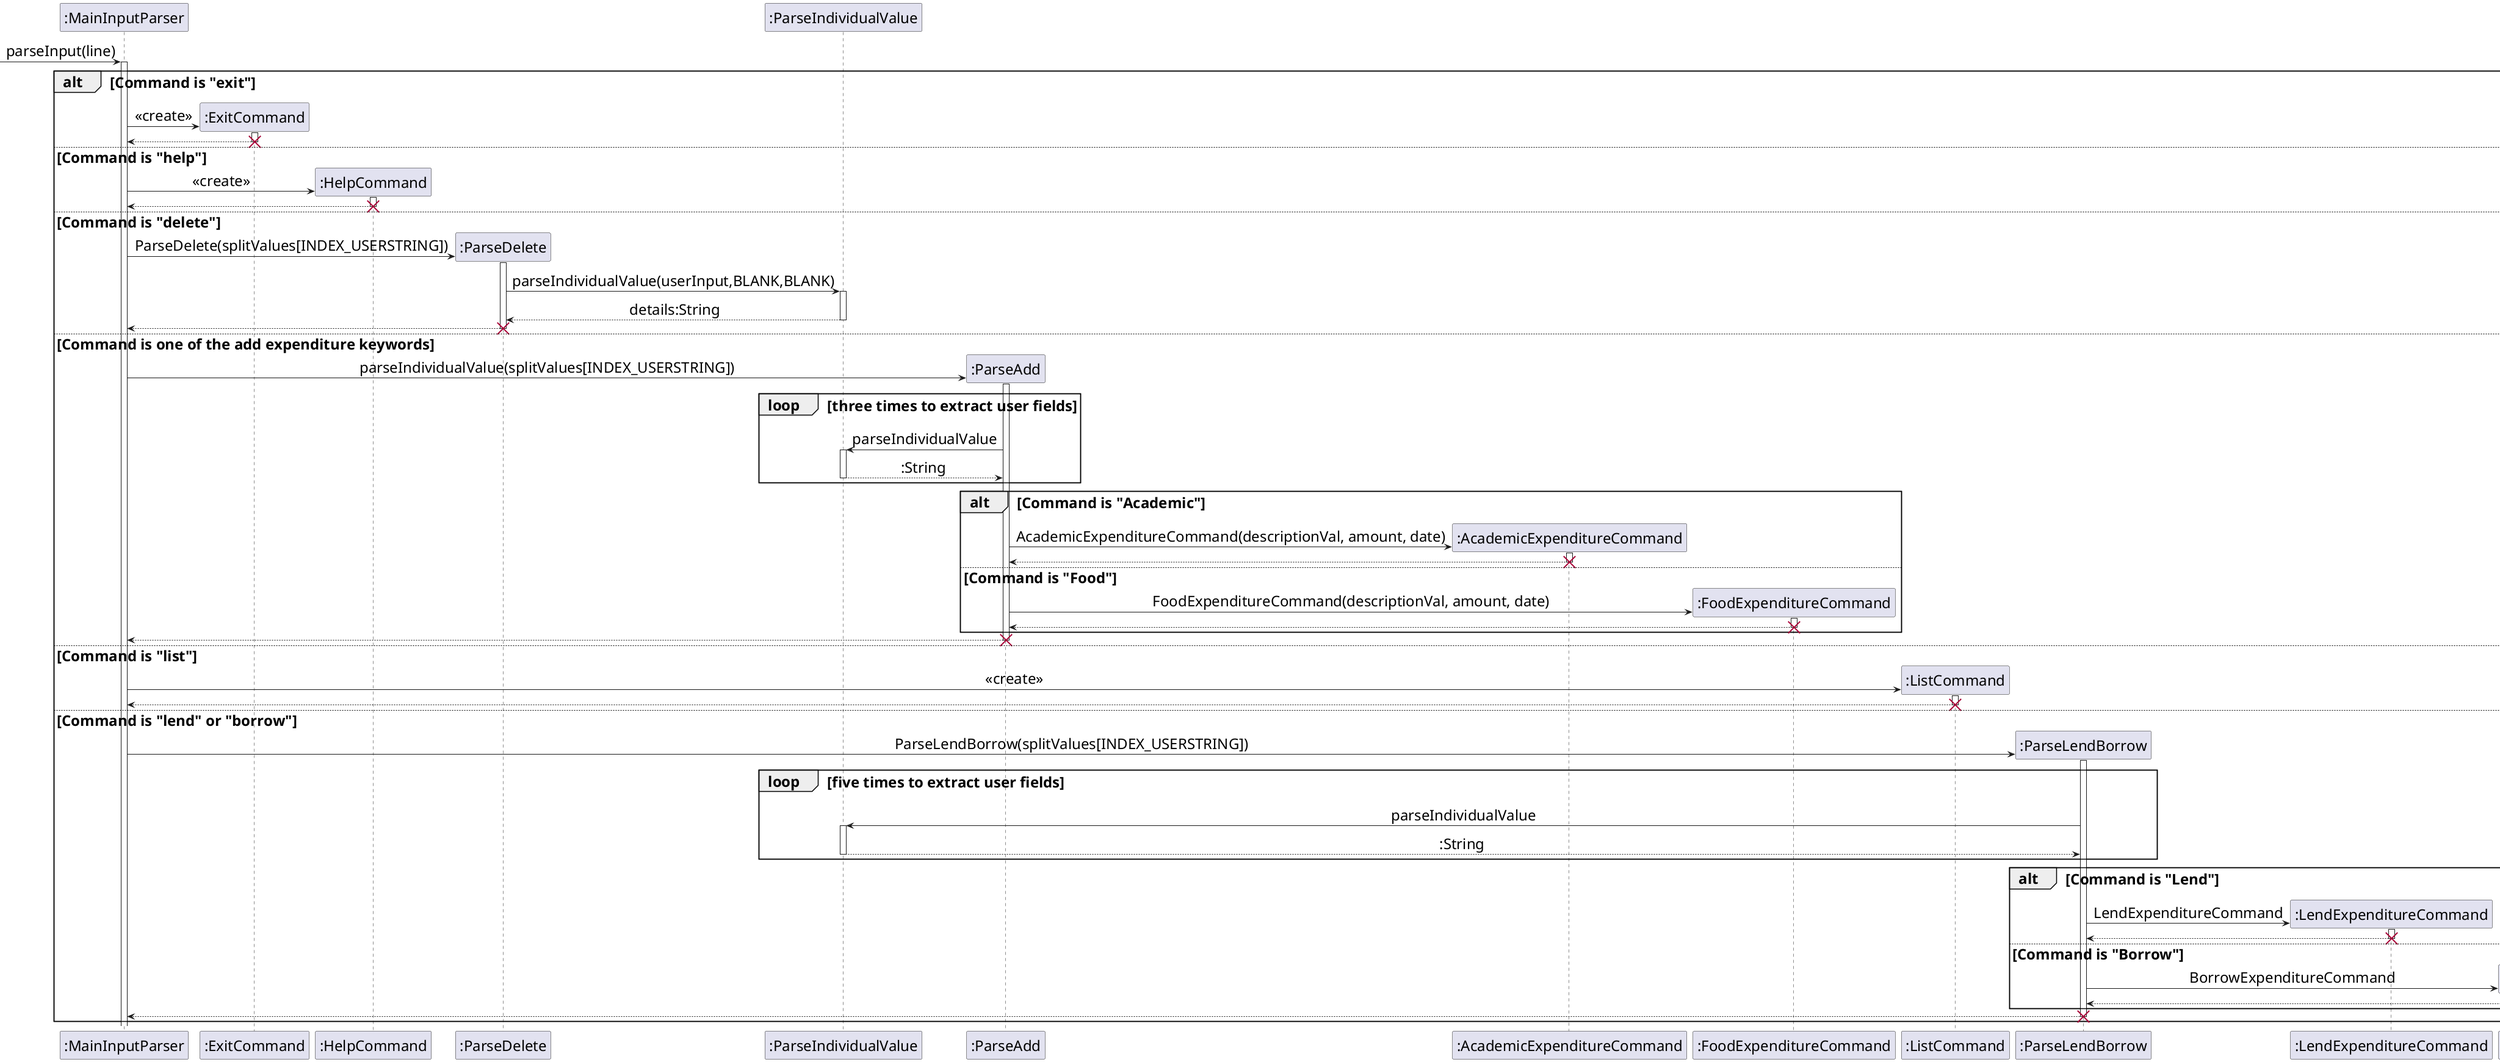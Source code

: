 @startuml
!define AWSPUML https://cdn.rawgit.com/Willibaur/PlantUML_AWS/07362bc9/
skinparam defaultTextAlignment center
!define ICONURLAWSPUML https://raw.githubusercontent.com/Willibaur/PlantUML_AWS/07362bc9/
!define AWSPUML_SPRITESURL https://raw.githubusercontent.com/rabelenda/cicon-plantuml-sprites/v2.0/
!define AWSPUML_NOBORDER
skinparam defaultFontSize 24

participant ":MainInputParser" as MainInputParser
-> MainInputParser: parseInput(line)
activate MainInputParser

participant ":ExitCommand" as ExitCommand
alt Command is "exit"
MainInputParser->ExitCommand** : <<create>>
activate ExitCommand
return
deactivate ExitCommand
destroy ExitCommand

else Command is "help"
participant ":HelpCommand" as HelpCommand
MainInputParser->HelpCommand** : <<create>>
activate HelpCommand
return
deactivate HelpCommand
destroy HelpCommand

else Command is "delete"
participant ":ParseDelete" as ParseDelete
MainInputParser->ParseDelete** : ParseDelete(splitValues[INDEX_USERSTRING])
activate ParseDelete

participant ":ParseIndividualValue" as ParseIndividualValue
ParseDelete->ParseIndividualValue : parseIndividualValue(userInput,BLANK,BLANK)
activate ParseIndividualValue
return details:String
ParseDelete-->MainInputParser
destroy ParseDelete
deactivate ParseDelete
deactivate ParseIndividualValue
else Command is one of the add expenditure keywords
participant ":ParseAdd" as ParseAdd
MainInputParser->ParseAdd** :parseIndividualValue(splitValues[INDEX_USERSTRING])
activate ParseAdd
loop three times to extract user fields
ParseAdd->ParseIndividualValue : parseIndividualValue
activate ParseIndividualValue
return :String
deactivate ParseIndividualValue
end
alt Command is "Academic"
participant ":AcademicExpenditureCommand" as AcademicExpenditureCommand
ParseAdd->AcademicExpenditureCommand** : AcademicExpenditureCommand(descriptionVal, amount, date)
activate AcademicExpenditureCommand
return
deactivate AcademicExpenditureCommand
destroy AcademicExpenditureCommand
else Command is "Food"
participant ":FoodExpenditureCommand" as FoodExpenditureCommand
ParseAdd-> FoodExpenditureCommand** : FoodExpenditureCommand(descriptionVal, amount, date)
activate FoodExpenditureCommand
return
deactivate FoodExpenditureCommand
destroy FoodExpenditureCommand
end

ParseAdd --> MainInputParser
destroy ParseAdd
deactivate ParseAdd

else Command is "list"
participant ":ListCommand" as ListCommand
MainInputParser->ListCommand** : <<create>>
activate ListCommand
return
deactivate ListCommand
destroy ListCommand

else Command is "lend" or "borrow"
participant ":ParseLendBorrow" as ParseLendBorrow
MainInputParser->ParseLendBorrow** : ParseLendBorrow(splitValues[INDEX_USERSTRING])
activate ParseLendBorrow
loop five times to extract user fields
ParseLendBorrow->ParseIndividualValue : parseIndividualValue
activate ParseIndividualValue
return :String
deactivate ParseIndividualValue
end
alt Command is "Lend"
participant ":LendExpenditureCommand" as LendExpenditureCommand
ParseLendBorrow->LendExpenditureCommand** : LendExpenditureCommand
activate LendExpenditureCommand
return
deactivate LendExpenditureCommand
destroy LendExpenditureCommand
else Command is "Borrow"
participant ":BorrowExpenditureCommand" as BorrowExpenditureCommand
ParseLendBorrow-> BorrowExpenditureCommand** : BorrowExpenditureCommand
activate BorrowExpenditureCommand
return
deactivate BorrowExpenditureCommand
destroy BorrowExpenditureCommand
end
ParseLendBorrow --> MainInputParser
destroy ParseLendBorrow
end
@enduml